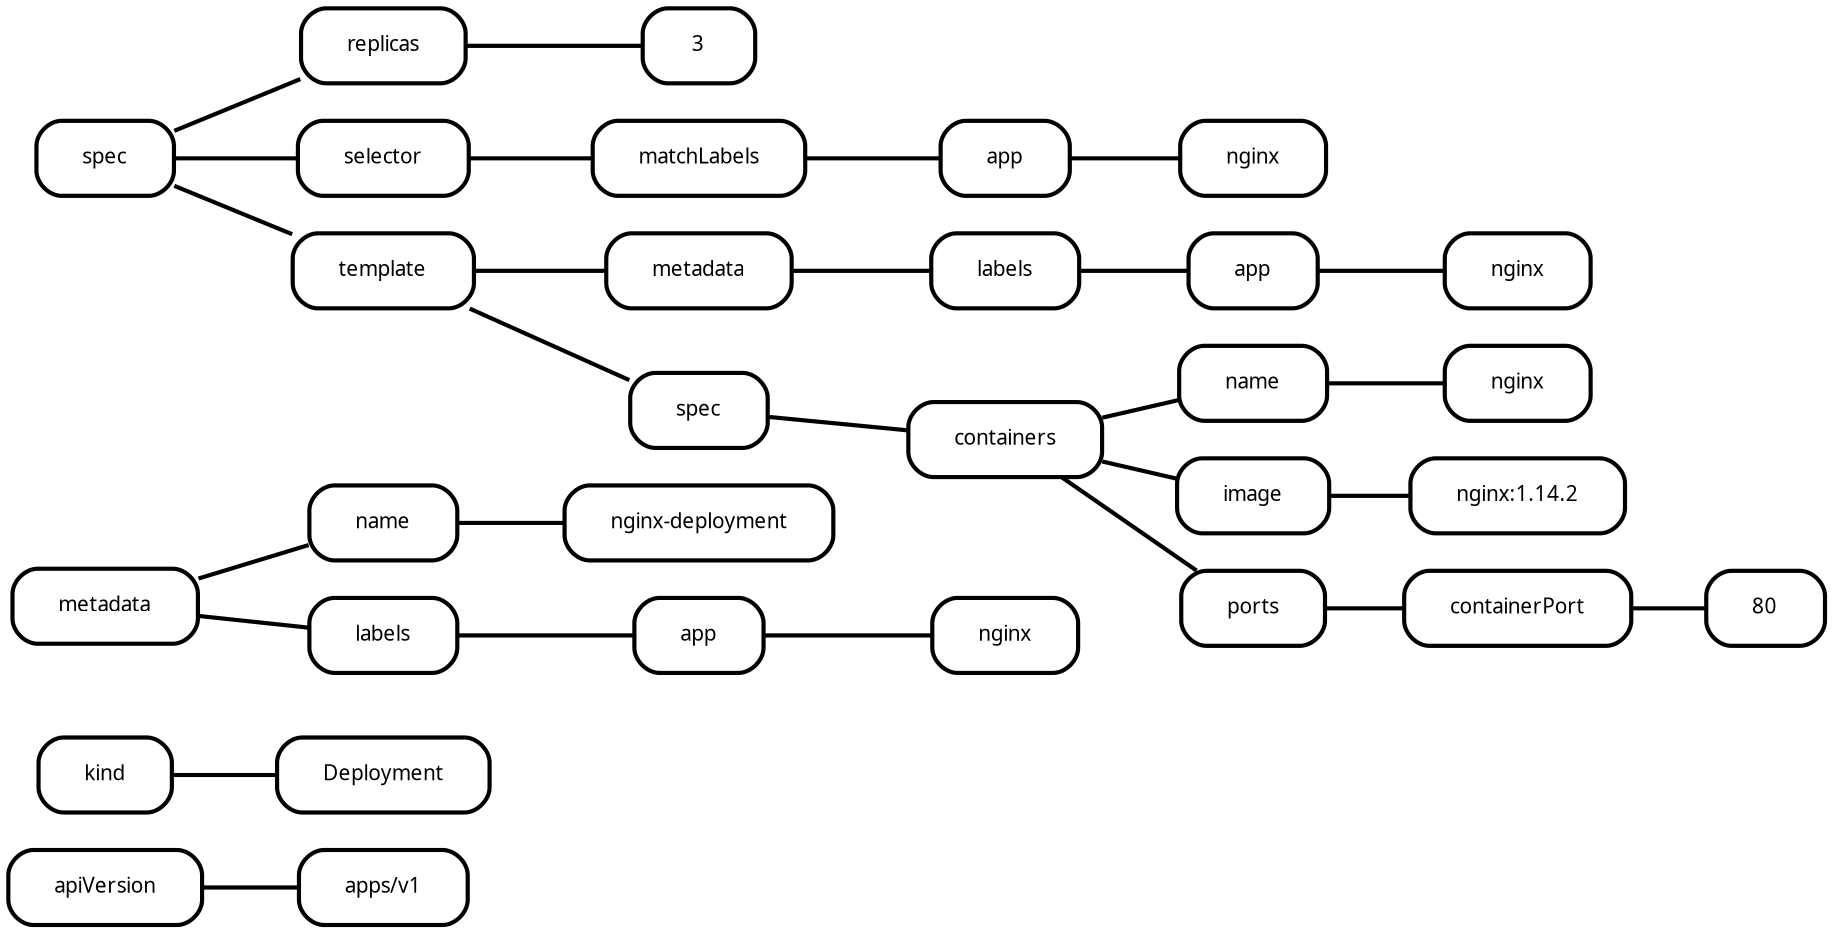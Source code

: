 digraph  {
rankdir=LR;
apiVersion [fillcolor="#fafafa", fontname="Fira Mono", fontsize=10, label=apiVersion, margin="0.3,0.1", penwidth="2.0", shape=box, style=rounded];
"apiVersion__apps/v1" [fillcolor="#fafafa", fontname="Fira Mono", fontsize=10, label="apps/v1", margin="0.3,0.1", penwidth="2.0", shape=box, style=rounded];
kind [fillcolor="#fafafa", fontname="Fira Mono", fontsize=10, label=kind, margin="0.3,0.1", penwidth="2.0", shape=box, style=rounded];
kind__Deployment [fillcolor="#fafafa", fontname="Fira Mono", fontsize=10, label=Deployment, margin="0.3,0.1", penwidth="2.0", shape=box, style=rounded];
metadata [fillcolor="#fafafa", fontname="Fira Mono", fontsize=10, label=metadata, margin="0.3,0.1", penwidth="2.0", shape=box, style=rounded];
spec [fillcolor="#fafafa", fontname="Fira Mono", fontsize=10, label=spec, margin="0.3,0.1", penwidth="2.0", shape=box, style=rounded];
metadata__name [fillcolor="#fafafa", fontname="Fira Mono", fontsize=10, label=name, margin="0.3,0.1", penwidth="2.0", shape=box, style=rounded];
"metadata__name__nginx-deployment" [fillcolor="#fafafa", fontname="Fira Mono", fontsize=10, label="nginx-deployment", margin="0.3,0.1", penwidth="2.0", shape=box, style=rounded];
metadata__labels [fillcolor="#fafafa", fontname="Fira Mono", fontsize=10, label=labels, margin="0.3,0.1", penwidth="2.0", shape=box, style=rounded];
spec__replicas [fillcolor="#fafafa", fontname="Fira Mono", fontsize=10, label=replicas, margin="0.3,0.1", penwidth="2.0", shape=box, style=rounded];
spec__replicas__3 [fillcolor="#fafafa", fontname="Fira Mono", fontsize=10, label=3, margin="0.3,0.1", penwidth="2.0", shape=box, style=rounded];
spec__selector [fillcolor="#fafafa", fontname="Fira Mono", fontsize=10, label=selector, margin="0.3,0.1", penwidth="2.0", shape=box, style=rounded];
spec__template [fillcolor="#fafafa", fontname="Fira Mono", fontsize=10, label=template, margin="0.3,0.1", penwidth="2.0", shape=box, style=rounded];
metadata__labels__app [fillcolor="#fafafa", fontname="Fira Mono", fontsize=10, label=app, margin="0.3,0.1", penwidth="2.0", shape=box, style=rounded];
metadata__labels__app__nginx [fillcolor="#fafafa", fontname="Fira Mono", fontsize=10, label=nginx, margin="0.3,0.1", penwidth="2.0", shape=box, style=rounded];
spec__selector__matchLabels [fillcolor="#fafafa", fontname="Fira Mono", fontsize=10, label=matchLabels, margin="0.3,0.1", penwidth="2.0", shape=box, style=rounded];
spec__template__metadata [fillcolor="#fafafa", fontname="Fira Mono", fontsize=10, label=metadata, margin="0.3,0.1", penwidth="2.0", shape=box, style=rounded];
spec__template__spec [fillcolor="#fafafa", fontname="Fira Mono", fontsize=10, label=spec, margin="0.3,0.1", penwidth="2.0", shape=box, style=rounded];
spec__selector__matchLabels__app [fillcolor="#fafafa", fontname="Fira Mono", fontsize=10, label=app, margin="0.3,0.1", penwidth="2.0", shape=box, style=rounded];
spec__selector__matchLabels__app__nginx [fillcolor="#fafafa", fontname="Fira Mono", fontsize=10, label=nginx, margin="0.3,0.1", penwidth="2.0", shape=box, style=rounded];
spec__template__metadata__labels [fillcolor="#fafafa", fontname="Fira Mono", fontsize=10, label=labels, margin="0.3,0.1", penwidth="2.0", shape=box, style=rounded];
spec__template__spec__containers [fillcolor="#fafafa", fontname="Fira Mono", fontsize=10, label=containers, margin="0.3,0.1", penwidth="2.0", shape=box, style=rounded];
spec__template__metadata__labels__app [fillcolor="#fafafa", fontname="Fira Mono", fontsize=10, label=app, margin="0.3,0.1", penwidth="2.0", shape=box, style=rounded];
spec__template__metadata__labels__app__nginx [fillcolor="#fafafa", fontname="Fira Mono", fontsize=10, label=nginx, margin="0.3,0.1", penwidth="2.0", shape=box, style=rounded];
spec__template__spec__containers__name [fillcolor="#fafafa", fontname="Fira Mono", fontsize=10, label=name, margin="0.3,0.1", penwidth="2.0", shape=box, style=rounded];
spec__template__spec__containers__name__nginx [fillcolor="#fafafa", fontname="Fira Mono", fontsize=10, label=nginx, margin="0.3,0.1", penwidth="2.0", shape=box, style=rounded];
spec__template__spec__containers__image [fillcolor="#fafafa", fontname="Fira Mono", fontsize=10, label=image, margin="0.3,0.1", penwidth="2.0", shape=box, style=rounded];
"spec__template__spec__containers__image__nginx---1.14.2" [fillcolor="#fafafa", fontname="Fira Mono", fontsize=10, label="nginx:1.14.2", margin="0.3,0.1", penwidth="2.0", shape=box, style=rounded];
spec__template__spec__containers__ports [fillcolor="#fafafa", fontname="Fira Mono", fontsize=10, label=ports, margin="0.3,0.1", penwidth="2.0", shape=box, style=rounded];
spec__template__spec__containers__ports__containerPort [fillcolor="#fafafa", fontname="Fira Mono", fontsize=10, label=containerPort, margin="0.3,0.1", penwidth="2.0", shape=box, style=rounded];
spec__template__spec__containers__ports__containerPort__80 [fillcolor="#fafafa", fontname="Fira Mono", fontsize=10, label=80, margin="0.3,0.1", penwidth="2.0", shape=box, style=rounded];
apiVersion -> "apiVersion__apps/v1"  [arrowhead=none, key=0, penwidth="2.0"];
kind -> kind__Deployment  [arrowhead=none, key=0, penwidth="2.0"];
metadata -> metadata__name  [arrowhead=none, key=0, penwidth="2.0"];
metadata -> metadata__labels  [arrowhead=none, key=0, penwidth="2.0"];
spec -> spec__replicas  [arrowhead=none, key=0, penwidth="2.0"];
spec -> spec__selector  [arrowhead=none, key=0, penwidth="2.0"];
spec -> spec__template  [arrowhead=none, key=0, penwidth="2.0"];
metadata__name -> "metadata__name__nginx-deployment"  [arrowhead=none, key=0, penwidth="2.0"];
metadata__labels -> metadata__labels__app  [arrowhead=none, key=0, penwidth="2.0"];
spec__replicas -> spec__replicas__3  [arrowhead=none, key=0, penwidth="2.0"];
spec__selector -> spec__selector__matchLabels  [arrowhead=none, key=0, penwidth="2.0"];
spec__template -> spec__template__metadata  [arrowhead=none, key=0, penwidth="2.0"];
spec__template -> spec__template__spec  [arrowhead=none, key=0, penwidth="2.0"];
metadata__labels__app -> metadata__labels__app__nginx  [arrowhead=none, key=0, penwidth="2.0"];
spec__selector__matchLabels -> spec__selector__matchLabels__app  [arrowhead=none, key=0, penwidth="2.0"];
spec__template__metadata -> spec__template__metadata__labels  [arrowhead=none, key=0, penwidth="2.0"];
spec__template__spec -> spec__template__spec__containers  [arrowhead=none, key=0, penwidth="2.0"];
spec__selector__matchLabels__app -> spec__selector__matchLabels__app__nginx  [arrowhead=none, key=0, penwidth="2.0"];
spec__template__metadata__labels -> spec__template__metadata__labels__app  [arrowhead=none, key=0, penwidth="2.0"];
spec__template__spec__containers -> spec__template__spec__containers__name  [arrowhead=none, key=0, penwidth="2.0"];
spec__template__spec__containers -> spec__template__spec__containers__image  [arrowhead=none, key=0, penwidth="2.0"];
spec__template__spec__containers -> spec__template__spec__containers__ports  [arrowhead=none, key=0, penwidth="2.0"];
spec__template__metadata__labels__app -> spec__template__metadata__labels__app__nginx  [arrowhead=none, key=0, penwidth="2.0"];
spec__template__spec__containers__name -> spec__template__spec__containers__name__nginx  [arrowhead=none, key=0, penwidth="2.0"];
spec__template__spec__containers__image -> "spec__template__spec__containers__image__nginx---1.14.2"  [arrowhead=none, key=0, penwidth="2.0"];
spec__template__spec__containers__ports -> spec__template__spec__containers__ports__containerPort  [arrowhead=none, key=0, penwidth="2.0"];
spec__template__spec__containers__ports__containerPort -> spec__template__spec__containers__ports__containerPort__80  [arrowhead=none, key=0, penwidth="2.0"];
}
